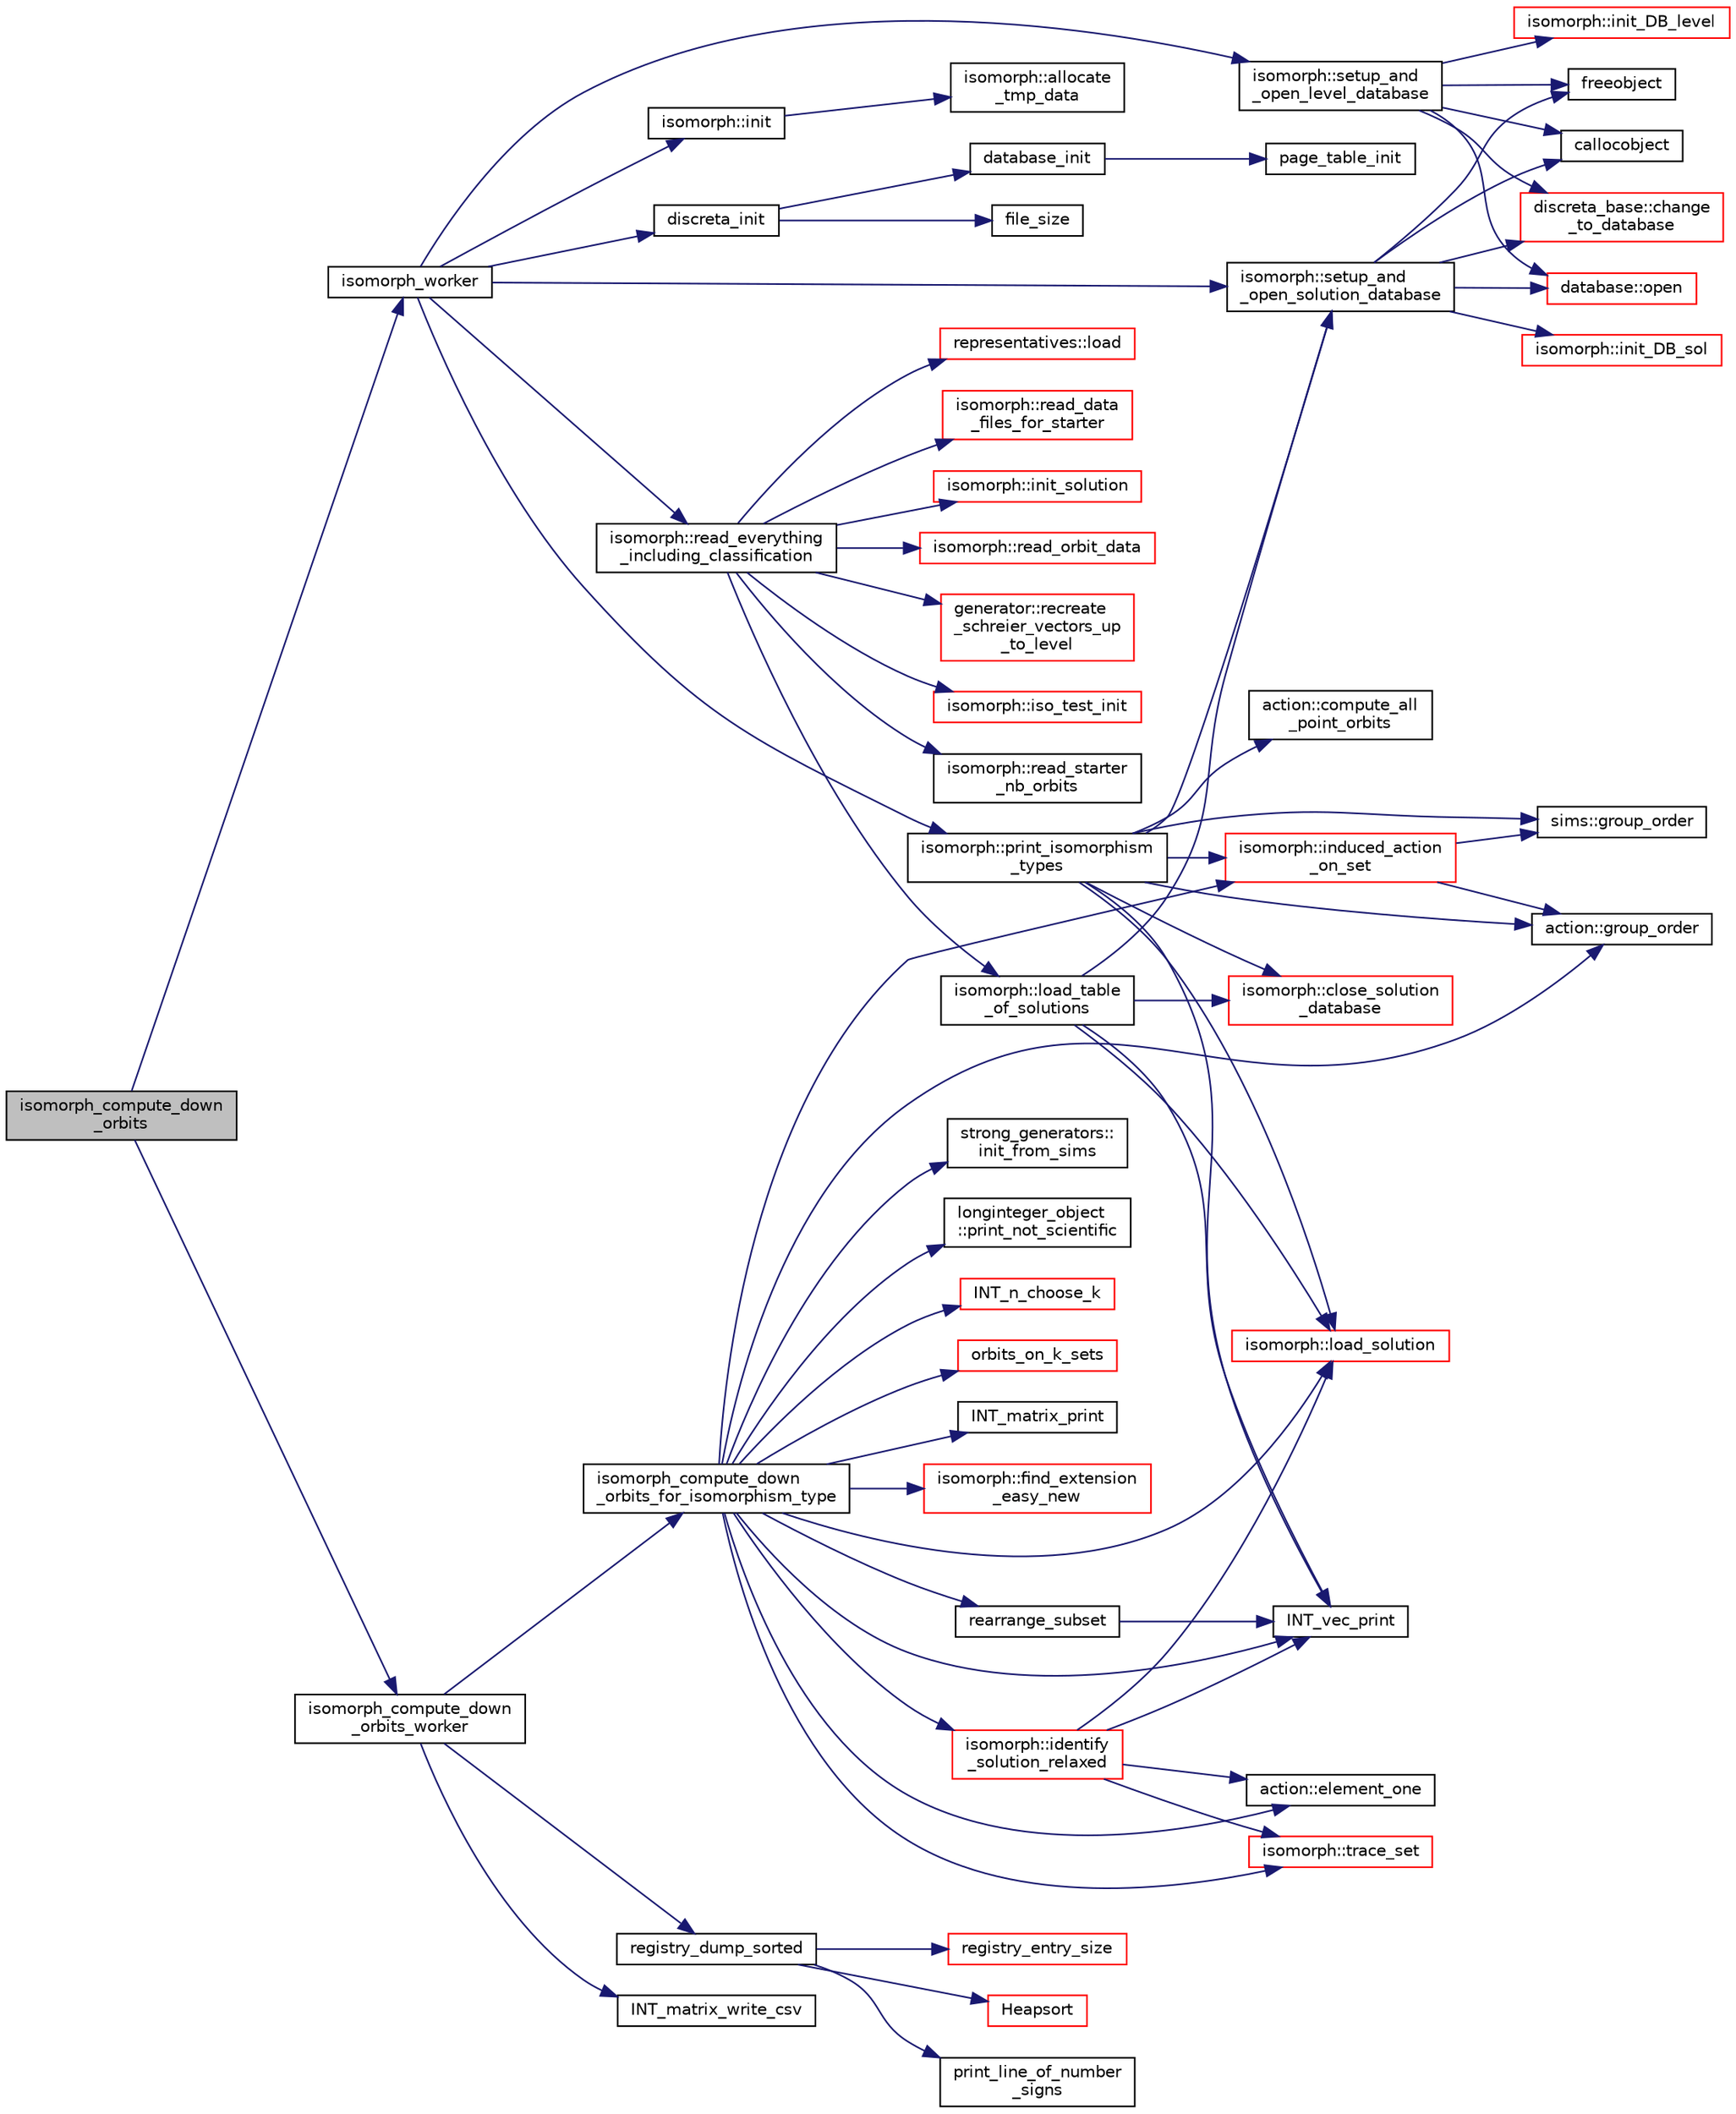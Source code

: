 digraph "isomorph_compute_down_orbits"
{
  edge [fontname="Helvetica",fontsize="10",labelfontname="Helvetica",labelfontsize="10"];
  node [fontname="Helvetica",fontsize="10",shape=record];
  rankdir="LR";
  Node918 [label="isomorph_compute_down\l_orbits",height=0.2,width=0.4,color="black", fillcolor="grey75", style="filled", fontcolor="black"];
  Node918 -> Node919 [color="midnightblue",fontsize="10",style="solid",fontname="Helvetica"];
  Node919 [label="isomorph_worker",height=0.2,width=0.4,color="black", fillcolor="white", style="filled",URL="$d4/d7e/isomorph__global_8_c.html#ace3bb6ec719b02a35534309d4d3fe99a"];
  Node919 -> Node920 [color="midnightblue",fontsize="10",style="solid",fontname="Helvetica"];
  Node920 [label="discreta_init",height=0.2,width=0.4,color="black", fillcolor="white", style="filled",URL="$d9/d60/discreta_8h.html#a26c1fcfc028f99baaccd7da37c8688e7"];
  Node920 -> Node921 [color="midnightblue",fontsize="10",style="solid",fontname="Helvetica"];
  Node921 [label="file_size",height=0.2,width=0.4,color="black", fillcolor="white", style="filled",URL="$df/dbf/sajeeb_8_c.html#a5c37cf5785204b6e9adf647dc14d0e50"];
  Node920 -> Node922 [color="midnightblue",fontsize="10",style="solid",fontname="Helvetica"];
  Node922 [label="database_init",height=0.2,width=0.4,color="black", fillcolor="white", style="filled",URL="$d8/d5a/btree_8_c.html#a925ec7a8df95c484c506e7d1a0419f1c"];
  Node922 -> Node923 [color="midnightblue",fontsize="10",style="solid",fontname="Helvetica"];
  Node923 [label="page_table_init",height=0.2,width=0.4,color="black", fillcolor="white", style="filled",URL="$d9/d60/discreta_8h.html#ab1c17c254db929b1c70f13c60f3efbbe"];
  Node919 -> Node924 [color="midnightblue",fontsize="10",style="solid",fontname="Helvetica"];
  Node924 [label="isomorph::init",height=0.2,width=0.4,color="black", fillcolor="white", style="filled",URL="$d3/d5f/classisomorph.html#ad10f09aafccb67e0871404d61a68e0d9"];
  Node924 -> Node925 [color="midnightblue",fontsize="10",style="solid",fontname="Helvetica"];
  Node925 [label="isomorph::allocate\l_tmp_data",height=0.2,width=0.4,color="black", fillcolor="white", style="filled",URL="$d3/d5f/classisomorph.html#a2aba74f4e4c524cfee6c9faea33474c2"];
  Node919 -> Node926 [color="midnightblue",fontsize="10",style="solid",fontname="Helvetica"];
  Node926 [label="isomorph::read_everything\l_including_classification",height=0.2,width=0.4,color="black", fillcolor="white", style="filled",URL="$d3/d5f/classisomorph.html#aa6a56e4522d3133a6ea65c9ac6de3924"];
  Node926 -> Node927 [color="midnightblue",fontsize="10",style="solid",fontname="Helvetica"];
  Node927 [label="isomorph::read_data\l_files_for_starter",height=0.2,width=0.4,color="red", fillcolor="white", style="filled",URL="$d3/d5f/classisomorph.html#a388ff858a7a437e12b5a96121294f48f"];
  Node926 -> Node936 [color="midnightblue",fontsize="10",style="solid",fontname="Helvetica"];
  Node936 [label="isomorph::init_solution",height=0.2,width=0.4,color="red", fillcolor="white", style="filled",URL="$d3/d5f/classisomorph.html#ac3c171a595b93a33ac8a9e5d2d7b6eab"];
  Node926 -> Node957 [color="midnightblue",fontsize="10",style="solid",fontname="Helvetica"];
  Node957 [label="isomorph::load_table\l_of_solutions",height=0.2,width=0.4,color="black", fillcolor="white", style="filled",URL="$d3/d5f/classisomorph.html#a21ab5aba74a200b9abf041dc5206821a"];
  Node957 -> Node958 [color="midnightblue",fontsize="10",style="solid",fontname="Helvetica"];
  Node958 [label="isomorph::setup_and\l_open_solution_database",height=0.2,width=0.4,color="black", fillcolor="white", style="filled",URL="$d3/d5f/classisomorph.html#a31846d3ae261a9c2dc089fb87710ce5c"];
  Node958 -> Node959 [color="midnightblue",fontsize="10",style="solid",fontname="Helvetica"];
  Node959 [label="freeobject",height=0.2,width=0.4,color="black", fillcolor="white", style="filled",URL="$d9/d60/discreta_8h.html#a3bd8a0c7f8d0451709f6e310536ff2ae"];
  Node958 -> Node960 [color="midnightblue",fontsize="10",style="solid",fontname="Helvetica"];
  Node960 [label="callocobject",height=0.2,width=0.4,color="black", fillcolor="white", style="filled",URL="$d9/d60/discreta_8h.html#a8bbcb8338d159223714097d10e94364d"];
  Node958 -> Node961 [color="midnightblue",fontsize="10",style="solid",fontname="Helvetica"];
  Node961 [label="discreta_base::change\l_to_database",height=0.2,width=0.4,color="red", fillcolor="white", style="filled",URL="$d7/d71/classdiscreta__base.html#a9187fb1e0526e3d327b78bb19475ae40"];
  Node958 -> Node1033 [color="midnightblue",fontsize="10",style="solid",fontname="Helvetica"];
  Node1033 [label="isomorph::init_DB_sol",height=0.2,width=0.4,color="red", fillcolor="white", style="filled",URL="$d3/d5f/classisomorph.html#afd8d8a546fa9a7bc6f211b216e291039"];
  Node958 -> Node1071 [color="midnightblue",fontsize="10",style="solid",fontname="Helvetica"];
  Node1071 [label="database::open",height=0.2,width=0.4,color="red", fillcolor="white", style="filled",URL="$db/d72/classdatabase.html#a65e8eccf98ecab4d55fb25bacaae6a19"];
  Node957 -> Node1092 [color="midnightblue",fontsize="10",style="solid",fontname="Helvetica"];
  Node1092 [label="isomorph::load_solution",height=0.2,width=0.4,color="red", fillcolor="white", style="filled",URL="$d3/d5f/classisomorph.html#a18df8e5d8ba2c2fe7c6d59a2d42768a5"];
  Node957 -> Node954 [color="midnightblue",fontsize="10",style="solid",fontname="Helvetica"];
  Node954 [label="INT_vec_print",height=0.2,width=0.4,color="black", fillcolor="white", style="filled",URL="$df/dbf/sajeeb_8_c.html#a79a5901af0b47dd0d694109543c027fe"];
  Node957 -> Node1099 [color="midnightblue",fontsize="10",style="solid",fontname="Helvetica"];
  Node1099 [label="isomorph::close_solution\l_database",height=0.2,width=0.4,color="red", fillcolor="white", style="filled",URL="$d3/d5f/classisomorph.html#a4219716e51f60288361e06dd0e91810b"];
  Node926 -> Node1111 [color="midnightblue",fontsize="10",style="solid",fontname="Helvetica"];
  Node1111 [label="isomorph::read_orbit_data",height=0.2,width=0.4,color="red", fillcolor="white", style="filled",URL="$d3/d5f/classisomorph.html#a3f895bdfd6614c79db98560b091d61eb"];
  Node926 -> Node1112 [color="midnightblue",fontsize="10",style="solid",fontname="Helvetica"];
  Node1112 [label="generator::recreate\l_schreier_vectors_up\l_to_level",height=0.2,width=0.4,color="red", fillcolor="white", style="filled",URL="$d7/d73/classgenerator.html#a2ca7599e91bb012d41153aec95f081f7"];
  Node926 -> Node1649 [color="midnightblue",fontsize="10",style="solid",fontname="Helvetica"];
  Node1649 [label="isomorph::iso_test_init",height=0.2,width=0.4,color="red", fillcolor="white", style="filled",URL="$d3/d5f/classisomorph.html#a71d125f4cc34ac9a2160e565021802f8"];
  Node926 -> Node1653 [color="midnightblue",fontsize="10",style="solid",fontname="Helvetica"];
  Node1653 [label="isomorph::read_starter\l_nb_orbits",height=0.2,width=0.4,color="black", fillcolor="white", style="filled",URL="$d3/d5f/classisomorph.html#a1102e2f058d18399ce5155ae33b2f00a"];
  Node926 -> Node1654 [color="midnightblue",fontsize="10",style="solid",fontname="Helvetica"];
  Node1654 [label="representatives::load",height=0.2,width=0.4,color="red", fillcolor="white", style="filled",URL="$da/dc1/classrepresentatives.html#af9a82206de511896846f35ea46d29515"];
  Node919 -> Node958 [color="midnightblue",fontsize="10",style="solid",fontname="Helvetica"];
  Node919 -> Node1658 [color="midnightblue",fontsize="10",style="solid",fontname="Helvetica"];
  Node1658 [label="isomorph::setup_and\l_open_level_database",height=0.2,width=0.4,color="black", fillcolor="white", style="filled",URL="$d3/d5f/classisomorph.html#aa011f38988f4db9c6f5abd84faebd153"];
  Node1658 -> Node959 [color="midnightblue",fontsize="10",style="solid",fontname="Helvetica"];
  Node1658 -> Node960 [color="midnightblue",fontsize="10",style="solid",fontname="Helvetica"];
  Node1658 -> Node961 [color="midnightblue",fontsize="10",style="solid",fontname="Helvetica"];
  Node1658 -> Node1659 [color="midnightblue",fontsize="10",style="solid",fontname="Helvetica"];
  Node1659 [label="isomorph::init_DB_level",height=0.2,width=0.4,color="red", fillcolor="white", style="filled",URL="$d3/d5f/classisomorph.html#a1a2df5281026bc94d57ebce33d67fe6c"];
  Node1658 -> Node1071 [color="midnightblue",fontsize="10",style="solid",fontname="Helvetica"];
  Node919 -> Node1660 [color="midnightblue",fontsize="10",style="solid",fontname="Helvetica"];
  Node1660 [label="isomorph::print_isomorphism\l_types",height=0.2,width=0.4,color="black", fillcolor="white", style="filled",URL="$d3/d5f/classisomorph.html#abbcd12f6434585951a5532d0b2467a00"];
  Node1660 -> Node1142 [color="midnightblue",fontsize="10",style="solid",fontname="Helvetica"];
  Node1142 [label="sims::group_order",height=0.2,width=0.4,color="black", fillcolor="white", style="filled",URL="$d9/df3/classsims.html#aa442445175656570fa35febbe790efad"];
  Node1660 -> Node958 [color="midnightblue",fontsize="10",style="solid",fontname="Helvetica"];
  Node1660 -> Node1092 [color="midnightblue",fontsize="10",style="solid",fontname="Helvetica"];
  Node1660 -> Node954 [color="midnightblue",fontsize="10",style="solid",fontname="Helvetica"];
  Node1660 -> Node1661 [color="midnightblue",fontsize="10",style="solid",fontname="Helvetica"];
  Node1661 [label="isomorph::induced_action\l_on_set",height=0.2,width=0.4,color="red", fillcolor="white", style="filled",URL="$d3/d5f/classisomorph.html#a66a62f79a0f877b889ec5bd0c79392f1"];
  Node1661 -> Node1605 [color="midnightblue",fontsize="10",style="solid",fontname="Helvetica"];
  Node1605 [label="action::group_order",height=0.2,width=0.4,color="black", fillcolor="white", style="filled",URL="$d2/d86/classaction.html#ad1f69adb27041311d2e7be96e39388d4"];
  Node1661 -> Node1142 [color="midnightblue",fontsize="10",style="solid",fontname="Helvetica"];
  Node1660 -> Node1605 [color="midnightblue",fontsize="10",style="solid",fontname="Helvetica"];
  Node1660 -> Node1709 [color="midnightblue",fontsize="10",style="solid",fontname="Helvetica"];
  Node1709 [label="action::compute_all\l_point_orbits",height=0.2,width=0.4,color="black", fillcolor="white", style="filled",URL="$d2/d86/classaction.html#a8fc64d7994aa7e5eee96eedf6be3215e"];
  Node1660 -> Node1099 [color="midnightblue",fontsize="10",style="solid",fontname="Helvetica"];
  Node918 -> Node1710 [color="midnightblue",fontsize="10",style="solid",fontname="Helvetica"];
  Node1710 [label="isomorph_compute_down\l_orbits_worker",height=0.2,width=0.4,color="black", fillcolor="white", style="filled",URL="$d4/d7e/isomorph__global_8_c.html#a4edf4a833ce5638a3d58cfae1c702b37"];
  Node1710 -> Node1711 [color="midnightblue",fontsize="10",style="solid",fontname="Helvetica"];
  Node1711 [label="isomorph_compute_down\l_orbits_for_isomorphism_type",height=0.2,width=0.4,color="black", fillcolor="white", style="filled",URL="$d4/d7e/isomorph__global_8_c.html#a13519b3a5d3b5ceb26b4bec6736b0086"];
  Node1711 -> Node1092 [color="midnightblue",fontsize="10",style="solid",fontname="Helvetica"];
  Node1711 -> Node1617 [color="midnightblue",fontsize="10",style="solid",fontname="Helvetica"];
  Node1617 [label="strong_generators::\linit_from_sims",height=0.2,width=0.4,color="black", fillcolor="white", style="filled",URL="$dc/d09/classstrong__generators.html#a2b997decdab82e889c1151f29a846a66"];
  Node1711 -> Node1661 [color="midnightblue",fontsize="10",style="solid",fontname="Helvetica"];
  Node1711 -> Node954 [color="midnightblue",fontsize="10",style="solid",fontname="Helvetica"];
  Node1711 -> Node1605 [color="midnightblue",fontsize="10",style="solid",fontname="Helvetica"];
  Node1711 -> Node1712 [color="midnightblue",fontsize="10",style="solid",fontname="Helvetica"];
  Node1712 [label="longinteger_object\l::print_not_scientific",height=0.2,width=0.4,color="black", fillcolor="white", style="filled",URL="$dd/d7e/classlonginteger__object.html#ab80ea5c103cf97de662da3f1c79b2dd4"];
  Node1711 -> Node1651 [color="midnightblue",fontsize="10",style="solid",fontname="Helvetica"];
  Node1651 [label="INT_n_choose_k",height=0.2,width=0.4,color="red", fillcolor="white", style="filled",URL="$d2/d7c/combinatorics_8_c.html#aa74adc702e59feadb839f44c0aaec8f6"];
  Node1711 -> Node1713 [color="midnightblue",fontsize="10",style="solid",fontname="Helvetica"];
  Node1713 [label="orbits_on_k_sets",height=0.2,width=0.4,color="red", fillcolor="white", style="filled",URL="$da/d10/other_8h.html#afe3d79116aa8b4d1a93d444a3a979b6e"];
  Node1711 -> Node1225 [color="midnightblue",fontsize="10",style="solid",fontname="Helvetica"];
  Node1225 [label="INT_matrix_print",height=0.2,width=0.4,color="black", fillcolor="white", style="filled",URL="$d5/db4/io__and__os_8h.html#afd4180a24bef3a2b584668a4eaf607ff"];
  Node1711 -> Node2005 [color="midnightblue",fontsize="10",style="solid",fontname="Helvetica"];
  Node2005 [label="rearrange_subset",height=0.2,width=0.4,color="black", fillcolor="white", style="filled",URL="$d5/de2/foundations_2data__structures_2data__structures_8h.html#a523610ec4b589b62fcd862f7dd2392a8"];
  Node2005 -> Node954 [color="midnightblue",fontsize="10",style="solid",fontname="Helvetica"];
  Node1711 -> Node1157 [color="midnightblue",fontsize="10",style="solid",fontname="Helvetica"];
  Node1157 [label="action::element_one",height=0.2,width=0.4,color="black", fillcolor="white", style="filled",URL="$d2/d86/classaction.html#a780a105daf04d6d1fe7e2f63b3c88e3b"];
  Node1711 -> Node2006 [color="midnightblue",fontsize="10",style="solid",fontname="Helvetica"];
  Node2006 [label="isomorph::trace_set",height=0.2,width=0.4,color="red", fillcolor="white", style="filled",URL="$d3/d5f/classisomorph.html#ab7bbf8af4ad4d1c7bcbbd190ee2ce6a6"];
  Node1711 -> Node2031 [color="midnightblue",fontsize="10",style="solid",fontname="Helvetica"];
  Node2031 [label="isomorph::find_extension\l_easy_new",height=0.2,width=0.4,color="red", fillcolor="white", style="filled",URL="$d3/d5f/classisomorph.html#a239dde6a8264198fc3f6fb2e15cd882d"];
  Node1711 -> Node2046 [color="midnightblue",fontsize="10",style="solid",fontname="Helvetica"];
  Node2046 [label="isomorph::identify\l_solution_relaxed",height=0.2,width=0.4,color="red", fillcolor="white", style="filled",URL="$d3/d5f/classisomorph.html#a8c36c61c16700d8e570f71f84a4aabc6"];
  Node2046 -> Node1157 [color="midnightblue",fontsize="10",style="solid",fontname="Helvetica"];
  Node2046 -> Node2006 [color="midnightblue",fontsize="10",style="solid",fontname="Helvetica"];
  Node2046 -> Node954 [color="midnightblue",fontsize="10",style="solid",fontname="Helvetica"];
  Node2046 -> Node1092 [color="midnightblue",fontsize="10",style="solid",fontname="Helvetica"];
  Node1710 -> Node1459 [color="midnightblue",fontsize="10",style="solid",fontname="Helvetica"];
  Node1459 [label="registry_dump_sorted",height=0.2,width=0.4,color="black", fillcolor="white", style="filled",URL="$d5/db4/io__and__os_8h.html#aa28c9ee8650332ad2d526d5eb4fae48e"];
  Node1459 -> Node1460 [color="midnightblue",fontsize="10",style="solid",fontname="Helvetica"];
  Node1460 [label="print_line_of_number\l_signs",height=0.2,width=0.4,color="black", fillcolor="white", style="filled",URL="$d5/db4/io__and__os_8h.html#a59b640c1f8b0040f26fa06b641191105"];
  Node1459 -> Node1456 [color="midnightblue",fontsize="10",style="solid",fontname="Helvetica"];
  Node1456 [label="registry_entry_size",height=0.2,width=0.4,color="red", fillcolor="white", style="filled",URL="$df/d84/foundations_2io__and__os_2memory_8_c.html#abb7fc0eff582133f5bd8a7cbd78d742b"];
  Node1459 -> Node1461 [color="midnightblue",fontsize="10",style="solid",fontname="Helvetica"];
  Node1461 [label="Heapsort",height=0.2,width=0.4,color="red", fillcolor="white", style="filled",URL="$d5/de2/foundations_2data__structures_2data__structures_8h.html#a2af240488f5893071c88af35d9f06b6d"];
  Node1710 -> Node1470 [color="midnightblue",fontsize="10",style="solid",fontname="Helvetica"];
  Node1470 [label="INT_matrix_write_csv",height=0.2,width=0.4,color="black", fillcolor="white", style="filled",URL="$d5/db4/io__and__os_8h.html#a57604af509e1d43e918fd38e5f4ee96f"];
}
